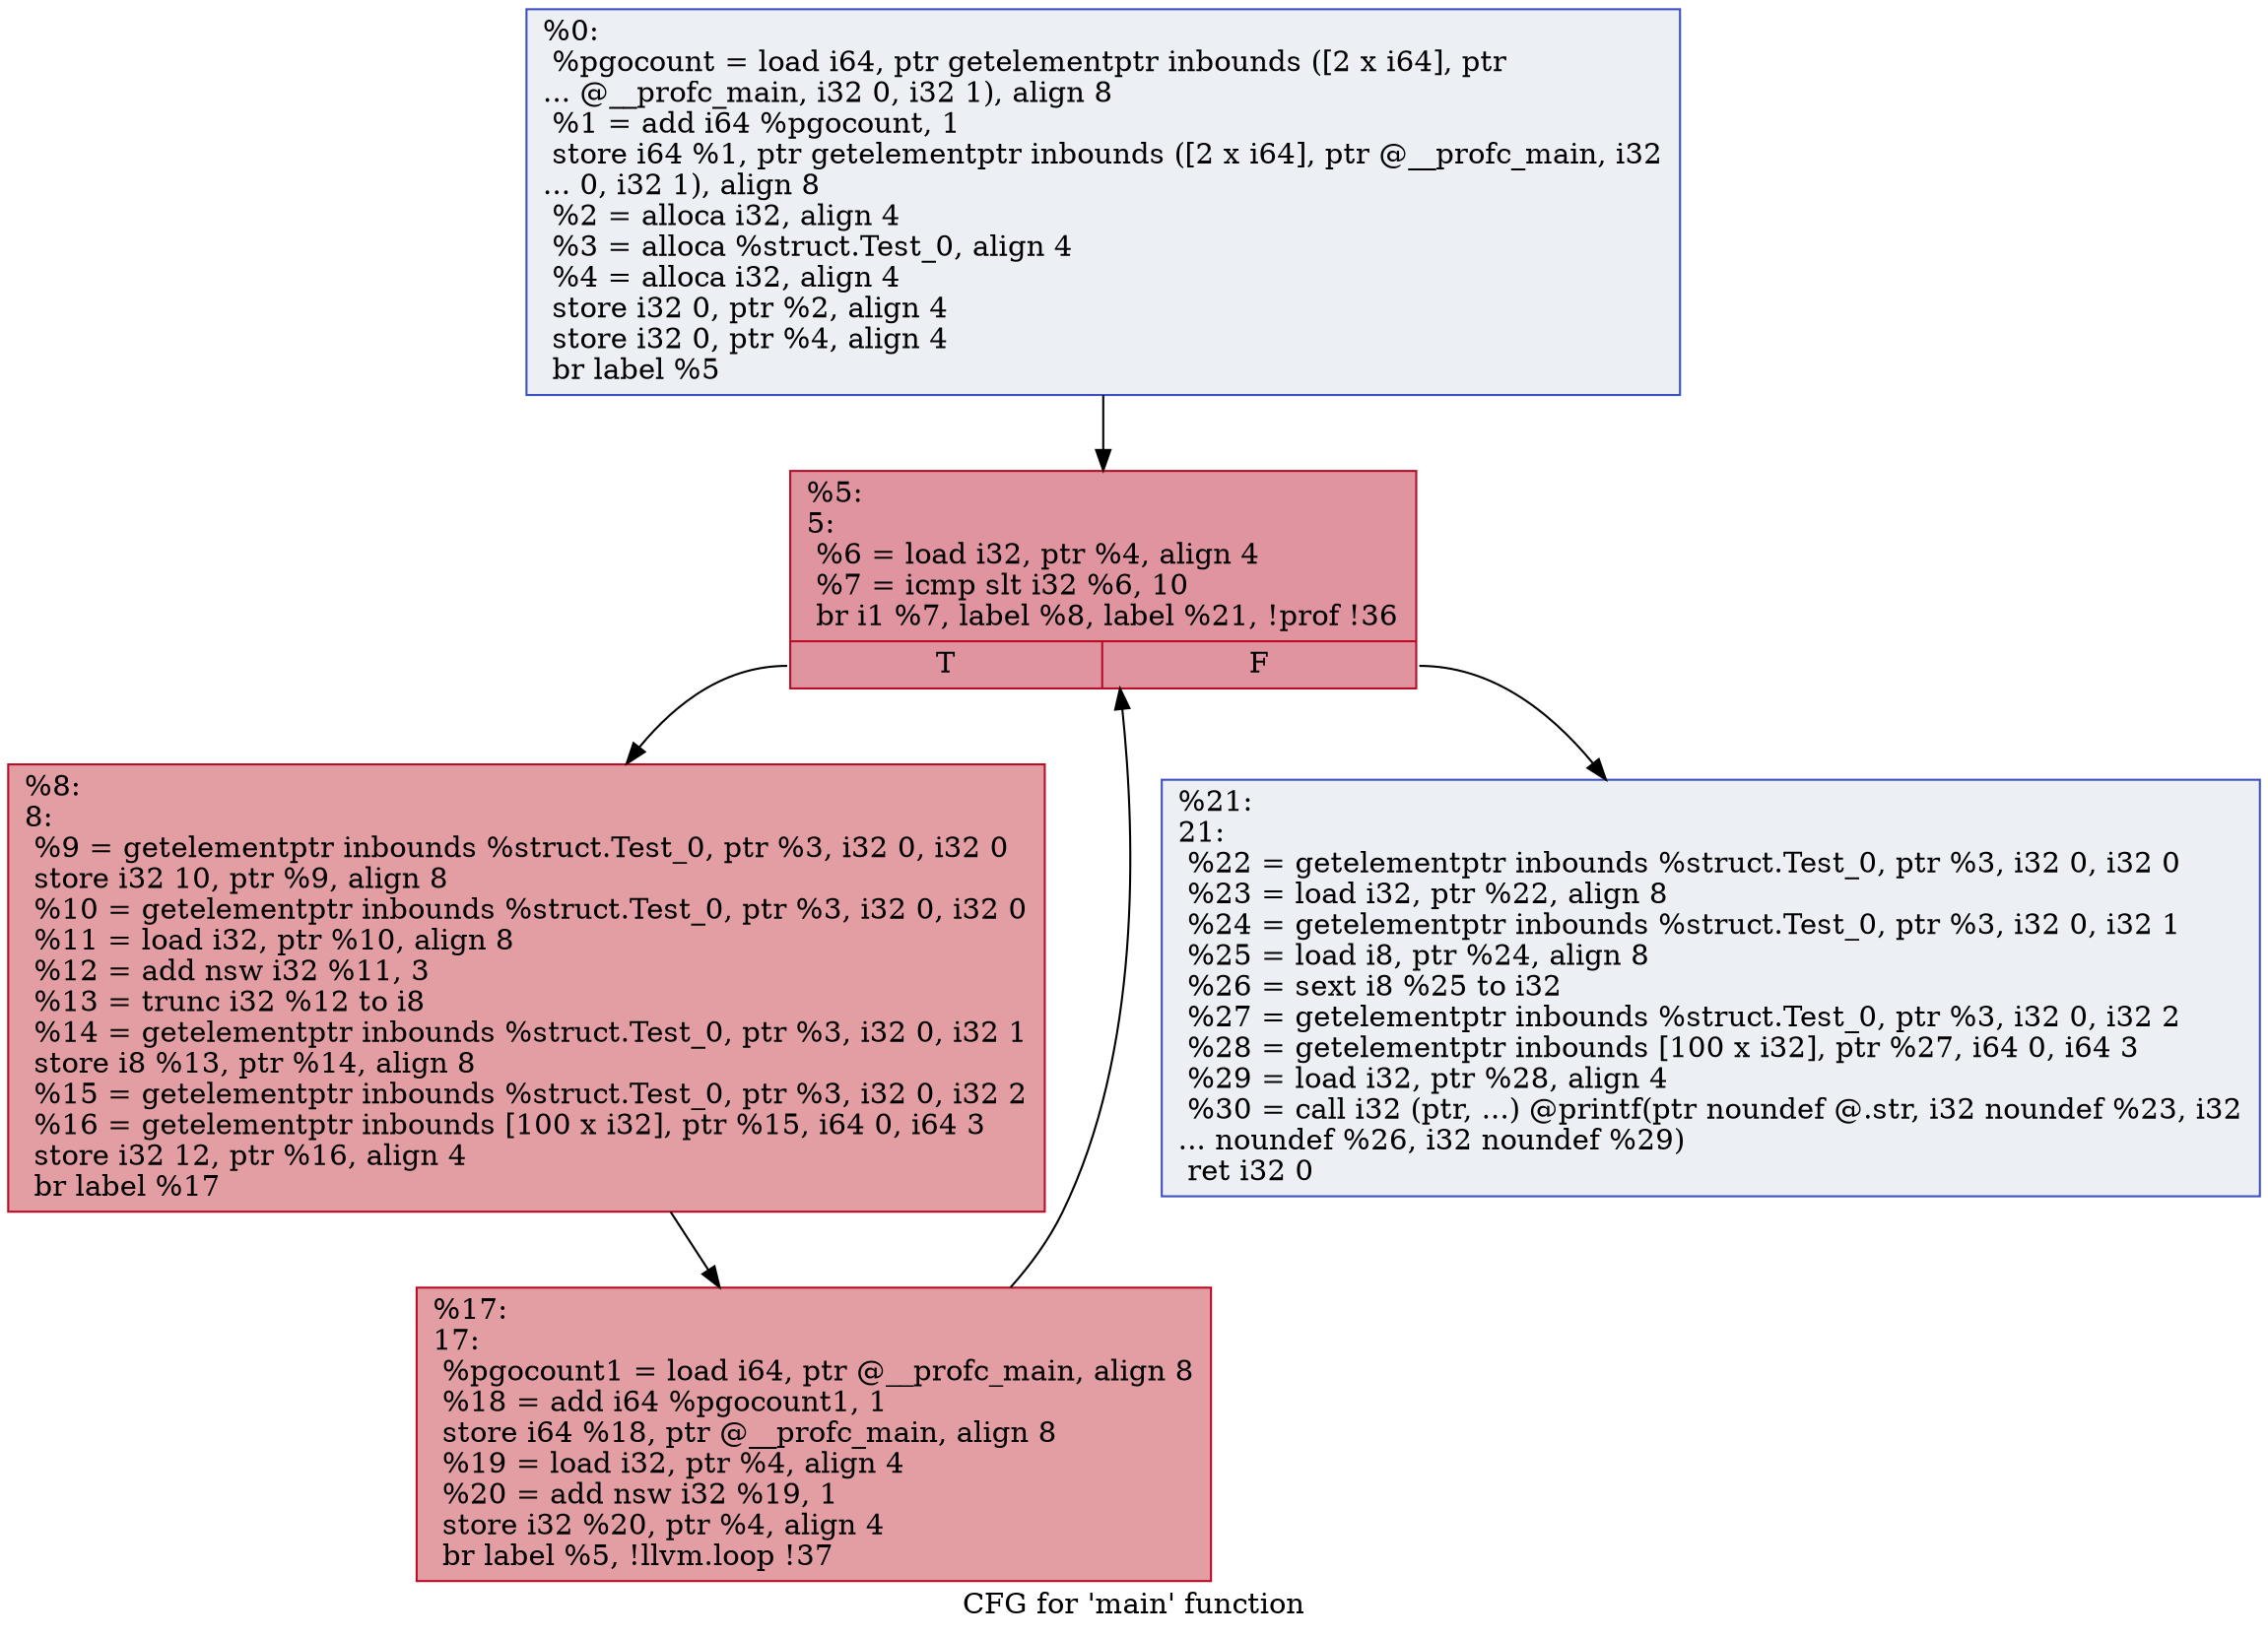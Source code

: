 digraph "CFG for 'main' function" {
	label="CFG for 'main' function";

	Node0x560e074c33d0 [shape=record,color="#3d50c3ff", style=filled, fillcolor="#d4dbe670",label="{%0:\l  %pgocount = load i64, ptr getelementptr inbounds ([2 x i64], ptr\l... @__profc_main, i32 0, i32 1), align 8\l  %1 = add i64 %pgocount, 1\l  store i64 %1, ptr getelementptr inbounds ([2 x i64], ptr @__profc_main, i32\l... 0, i32 1), align 8\l  %2 = alloca i32, align 4\l  %3 = alloca %struct.Test_0, align 4\l  %4 = alloca i32, align 4\l  store i32 0, ptr %2, align 4\l  store i32 0, ptr %4, align 4\l  br label %5\l}"];
	Node0x560e074c33d0 -> Node0x560e074cb990;
	Node0x560e074cb990 [shape=record,color="#b70d28ff", style=filled, fillcolor="#b70d2870",label="{%5:\l5:                                                \l  %6 = load i32, ptr %4, align 4\l  %7 = icmp slt i32 %6, 10\l  br i1 %7, label %8, label %21, !prof !36\l|{<s0>T|<s1>F}}"];
	Node0x560e074cb990:s0 -> Node0x560e074d6cb0;
	Node0x560e074cb990:s1 -> Node0x560e074d6d50;
	Node0x560e074d6cb0 [shape=record,color="#b70d28ff", style=filled, fillcolor="#be242e70",label="{%8:\l8:                                                \l  %9 = getelementptr inbounds %struct.Test_0, ptr %3, i32 0, i32 0\l  store i32 10, ptr %9, align 8\l  %10 = getelementptr inbounds %struct.Test_0, ptr %3, i32 0, i32 0\l  %11 = load i32, ptr %10, align 8\l  %12 = add nsw i32 %11, 3\l  %13 = trunc i32 %12 to i8\l  %14 = getelementptr inbounds %struct.Test_0, ptr %3, i32 0, i32 1\l  store i8 %13, ptr %14, align 8\l  %15 = getelementptr inbounds %struct.Test_0, ptr %3, i32 0, i32 2\l  %16 = getelementptr inbounds [100 x i32], ptr %15, i64 0, i64 3\l  store i32 12, ptr %16, align 4\l  br label %17\l}"];
	Node0x560e074d6cb0 -> Node0x560e074d6d00;
	Node0x560e074d6d00 [shape=record,color="#b70d28ff", style=filled, fillcolor="#be242e70",label="{%17:\l17:                                               \l  %pgocount1 = load i64, ptr @__profc_main, align 8\l  %18 = add i64 %pgocount1, 1\l  store i64 %18, ptr @__profc_main, align 8\l  %19 = load i32, ptr %4, align 4\l  %20 = add nsw i32 %19, 1\l  store i32 %20, ptr %4, align 4\l  br label %5, !llvm.loop !37\l}"];
	Node0x560e074d6d00 -> Node0x560e074cb990;
	Node0x560e074d6d50 [shape=record,color="#3d50c3ff", style=filled, fillcolor="#d4dbe670",label="{%21:\l21:                                               \l  %22 = getelementptr inbounds %struct.Test_0, ptr %3, i32 0, i32 0\l  %23 = load i32, ptr %22, align 8\l  %24 = getelementptr inbounds %struct.Test_0, ptr %3, i32 0, i32 1\l  %25 = load i8, ptr %24, align 8\l  %26 = sext i8 %25 to i32\l  %27 = getelementptr inbounds %struct.Test_0, ptr %3, i32 0, i32 2\l  %28 = getelementptr inbounds [100 x i32], ptr %27, i64 0, i64 3\l  %29 = load i32, ptr %28, align 4\l  %30 = call i32 (ptr, ...) @printf(ptr noundef @.str, i32 noundef %23, i32\l... noundef %26, i32 noundef %29)\l  ret i32 0\l}"];
}
